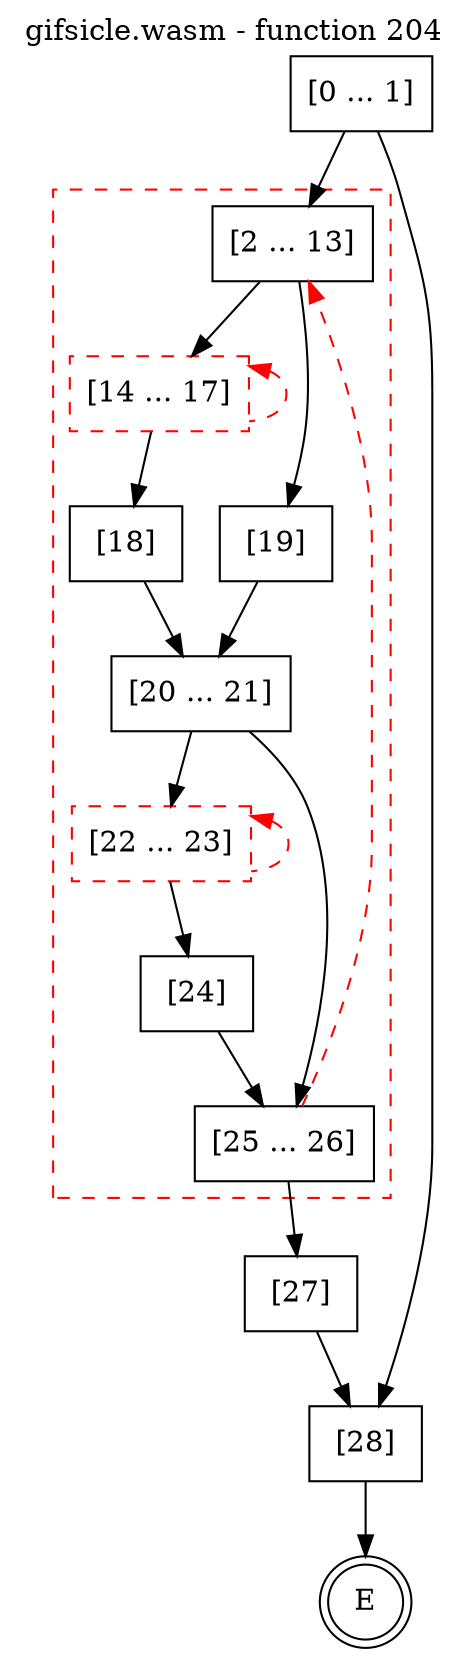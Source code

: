 digraph finite_state_machine {
    label = "gifsicle.wasm - function 204"
    labelloc =  t
    labelfontsize = 16
    labelfontcolor = black
    labelfontname = "Helvetica"
    node [shape = doublecircle]; E ;
    node [shape = box];
    node [shape=box, color=black, style=solid] 0[label="[0 ... 1]"]
    subgraph cluster_2{
    label = "";
    style = dashed color = red;
    node [shape=box, color=black, style=solid] 2[label="[2 ... 13]"]
    node [shape=box, color=red, style=dashed] 14[label="[14 ... 17]"]
    node [shape=box, color=black, style=solid] 18[label="[18]"]
    node [shape=box, color=black, style=solid] 19[label="[19]"]
    node [shape=box, color=black, style=solid] 20[label="[20 ... 21]"]
    node [shape=box, color=red, style=dashed] 22[label="[22 ... 23]"]
    node [shape=box, color=black, style=solid] 24[label="[24]"]
    node [shape=box, color=black, style=solid] 25[label="[25 ... 26]"]
    }
    node [shape=box, color=black, style=solid] 27[label="[27]"]
    node [shape=box, color=black, style=solid] 28[label="[28]"]
    0 -> 2;
    0 -> 28;
    2 -> 14;
    2 -> 19;
    14 -> 18;
    14 -> 14[style="dashed" color="red" dir=back];
    18 -> 20;
    19 -> 20;
    20 -> 22;
    20 -> 25;
    22 -> 24;
    22 -> 22[style="dashed" color="red" dir=back];
    24 -> 25;
    25 -> 2[style="dashed" color="red"];
    25 -> 27;
    27 -> 28;
    28 -> E;
}

